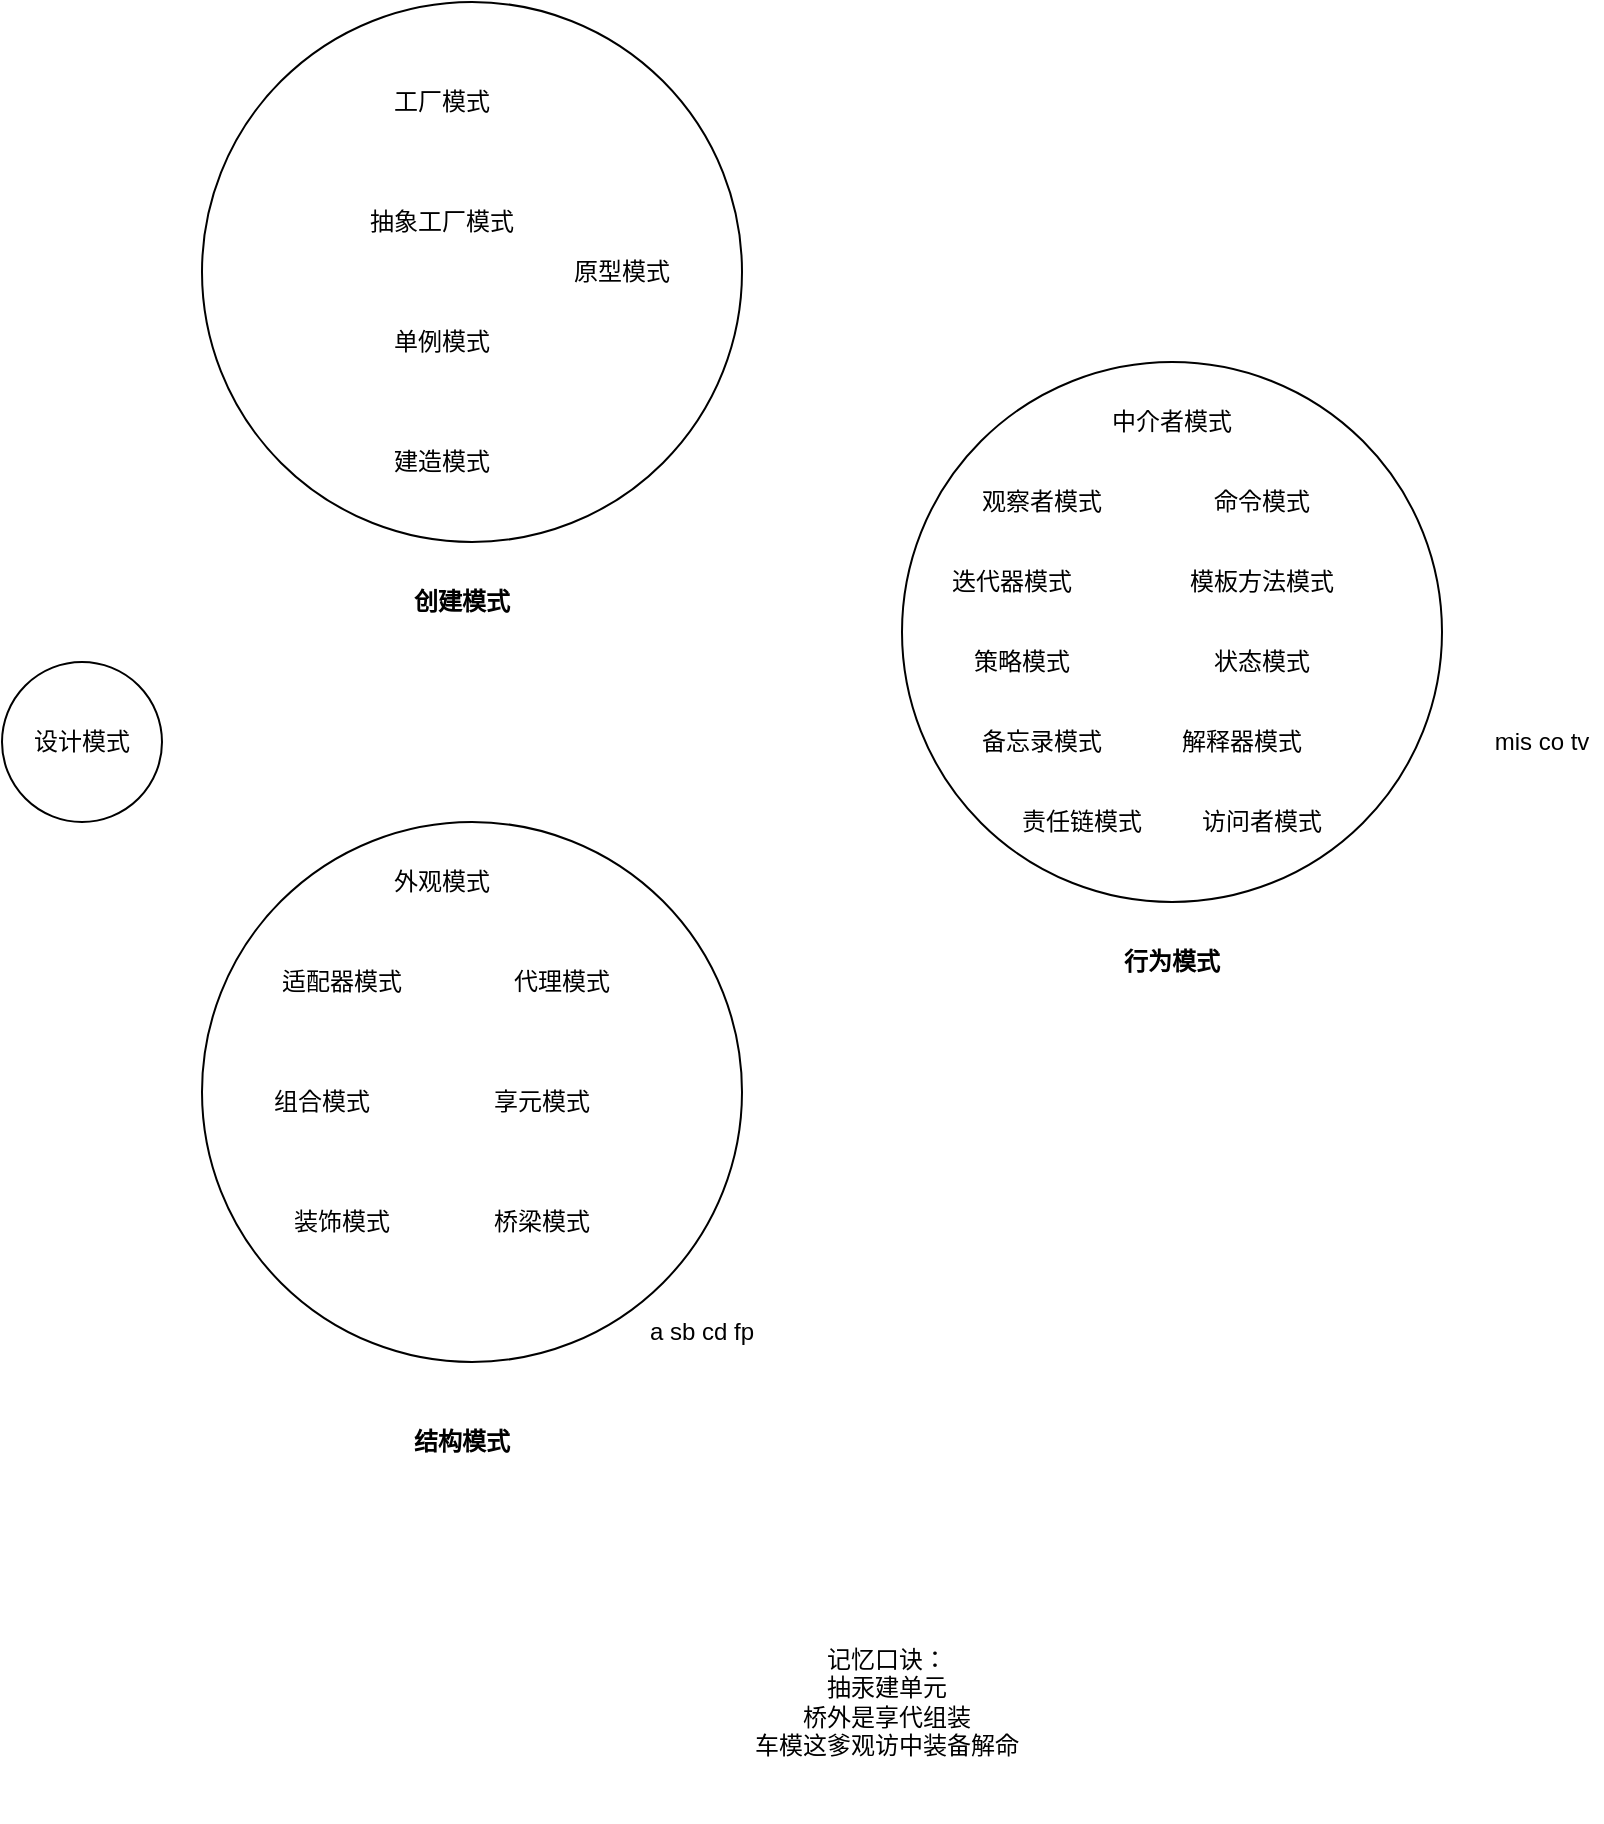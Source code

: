 <mxfile version="22.1.21" type="device">
  <diagram id="RAkj_Gdpd3_wO7ePidi0" name="Page-1">
    <mxGraphModel dx="1114" dy="837" grid="1" gridSize="10" guides="1" tooltips="1" connect="1" arrows="1" fold="1" page="1" pageScale="1" pageWidth="1654" pageHeight="2336" math="0" shadow="0">
      <root>
        <mxCell id="0" />
        <mxCell id="1" parent="0" />
        <mxCell id="ruq4Phm5Znmhf1syDyN8-1" value="设计模式" style="ellipse;whiteSpace=wrap;html=1;aspect=fixed;" parent="1" vertex="1">
          <mxGeometry x="190" y="390" width="80" height="80" as="geometry" />
        </mxCell>
        <mxCell id="ruq4Phm5Znmhf1syDyN8-2" value="" style="ellipse;whiteSpace=wrap;html=1;aspect=fixed;" parent="1" vertex="1">
          <mxGeometry x="290" y="60" width="270" height="270" as="geometry" />
        </mxCell>
        <mxCell id="ruq4Phm5Znmhf1syDyN8-3" value="" style="ellipse;whiteSpace=wrap;html=1;aspect=fixed;" parent="1" vertex="1">
          <mxGeometry x="290" y="470" width="270" height="270" as="geometry" />
        </mxCell>
        <mxCell id="ruq4Phm5Znmhf1syDyN8-4" value="" style="ellipse;whiteSpace=wrap;html=1;aspect=fixed;" parent="1" vertex="1">
          <mxGeometry x="640" y="240" width="270" height="270" as="geometry" />
        </mxCell>
        <mxCell id="ruq4Phm5Znmhf1syDyN8-6" value="工厂模式" style="text;html=1;strokeColor=none;fillColor=none;align=center;verticalAlign=middle;whiteSpace=wrap;rounded=0;" parent="1" vertex="1">
          <mxGeometry x="370" y="100" width="80" height="20" as="geometry" />
        </mxCell>
        <mxCell id="ruq4Phm5Znmhf1syDyN8-7" value="抽象工厂模式" style="text;html=1;strokeColor=none;fillColor=none;align=center;verticalAlign=middle;whiteSpace=wrap;rounded=0;" parent="1" vertex="1">
          <mxGeometry x="370" y="160" width="80" height="20" as="geometry" />
        </mxCell>
        <mxCell id="ruq4Phm5Znmhf1syDyN8-8" value="单例模式" style="text;html=1;strokeColor=none;fillColor=none;align=center;verticalAlign=middle;whiteSpace=wrap;rounded=0;" parent="1" vertex="1">
          <mxGeometry x="370" y="220" width="80" height="20" as="geometry" />
        </mxCell>
        <mxCell id="ruq4Phm5Znmhf1syDyN8-9" value="建造模式" style="text;html=1;strokeColor=none;fillColor=none;align=center;verticalAlign=middle;whiteSpace=wrap;rounded=0;" parent="1" vertex="1">
          <mxGeometry x="370" y="280" width="80" height="20" as="geometry" />
        </mxCell>
        <mxCell id="ruq4Phm5Znmhf1syDyN8-10" value="原型模式" style="text;html=1;strokeColor=none;fillColor=none;align=center;verticalAlign=middle;whiteSpace=wrap;rounded=0;" parent="1" vertex="1">
          <mxGeometry x="460" y="185" width="80" height="20" as="geometry" />
        </mxCell>
        <mxCell id="ruq4Phm5Znmhf1syDyN8-11" value="创建模式" style="text;html=1;strokeColor=none;fillColor=none;align=center;verticalAlign=middle;whiteSpace=wrap;rounded=0;fontStyle=1" parent="1" vertex="1">
          <mxGeometry x="380" y="350" width="80" height="20" as="geometry" />
        </mxCell>
        <mxCell id="ruq4Phm5Znmhf1syDyN8-12" value="结构模式" style="text;html=1;strokeColor=none;fillColor=none;align=center;verticalAlign=middle;whiteSpace=wrap;rounded=0;fontStyle=1" parent="1" vertex="1">
          <mxGeometry x="380" y="770" width="80" height="20" as="geometry" />
        </mxCell>
        <mxCell id="ruq4Phm5Znmhf1syDyN8-13" value="行为模式" style="text;html=1;strokeColor=none;fillColor=none;align=center;verticalAlign=middle;whiteSpace=wrap;rounded=0;fontStyle=1" parent="1" vertex="1">
          <mxGeometry x="735" y="530" width="80" height="20" as="geometry" />
        </mxCell>
        <mxCell id="ruq4Phm5Znmhf1syDyN8-15" value="中介者模式" style="text;html=1;strokeColor=none;fillColor=none;align=center;verticalAlign=middle;whiteSpace=wrap;rounded=0;" parent="1" vertex="1">
          <mxGeometry x="735" y="260" width="80" height="20" as="geometry" />
        </mxCell>
        <mxCell id="ruq4Phm5Znmhf1syDyN8-16" value="外观模式" style="text;html=1;strokeColor=none;fillColor=none;align=center;verticalAlign=middle;whiteSpace=wrap;rounded=0;" parent="1" vertex="1">
          <mxGeometry x="370" y="490" width="80" height="20" as="geometry" />
        </mxCell>
        <mxCell id="ruq4Phm5Znmhf1syDyN8-17" value="适配器模式" style="text;html=1;strokeColor=none;fillColor=none;align=center;verticalAlign=middle;whiteSpace=wrap;rounded=0;" parent="1" vertex="1">
          <mxGeometry x="320" y="540" width="80" height="20" as="geometry" />
        </mxCell>
        <mxCell id="ruq4Phm5Znmhf1syDyN8-18" value="代理模式" style="text;html=1;strokeColor=none;fillColor=none;align=center;verticalAlign=middle;whiteSpace=wrap;rounded=0;" parent="1" vertex="1">
          <mxGeometry x="430" y="540" width="80" height="20" as="geometry" />
        </mxCell>
        <mxCell id="ruq4Phm5Znmhf1syDyN8-20" value="组合模式" style="text;html=1;strokeColor=none;fillColor=none;align=center;verticalAlign=middle;whiteSpace=wrap;rounded=0;" parent="1" vertex="1">
          <mxGeometry x="310" y="600" width="80" height="20" as="geometry" />
        </mxCell>
        <mxCell id="ruq4Phm5Znmhf1syDyN8-21" value="享元模式" style="text;html=1;strokeColor=none;fillColor=none;align=center;verticalAlign=middle;whiteSpace=wrap;rounded=0;" parent="1" vertex="1">
          <mxGeometry x="420" y="600" width="80" height="20" as="geometry" />
        </mxCell>
        <mxCell id="ruq4Phm5Znmhf1syDyN8-22" value="装饰模式" style="text;html=1;strokeColor=none;fillColor=none;align=center;verticalAlign=middle;whiteSpace=wrap;rounded=0;" parent="1" vertex="1">
          <mxGeometry x="320" y="660" width="80" height="20" as="geometry" />
        </mxCell>
        <mxCell id="ruq4Phm5Znmhf1syDyN8-23" value="桥梁模式" style="text;html=1;strokeColor=none;fillColor=none;align=center;verticalAlign=middle;whiteSpace=wrap;rounded=0;" parent="1" vertex="1">
          <mxGeometry x="420" y="660" width="80" height="20" as="geometry" />
        </mxCell>
        <mxCell id="ruq4Phm5Znmhf1syDyN8-24" value="观察者模式" style="text;html=1;strokeColor=none;fillColor=none;align=center;verticalAlign=middle;whiteSpace=wrap;rounded=0;" parent="1" vertex="1">
          <mxGeometry x="670" y="300" width="80" height="20" as="geometry" />
        </mxCell>
        <mxCell id="ruq4Phm5Znmhf1syDyN8-25" value="命令模式" style="text;html=1;strokeColor=none;fillColor=none;align=center;verticalAlign=middle;whiteSpace=wrap;rounded=0;" parent="1" vertex="1">
          <mxGeometry x="780" y="300" width="80" height="20" as="geometry" />
        </mxCell>
        <mxCell id="ruq4Phm5Znmhf1syDyN8-26" value="迭代器模式" style="text;html=1;strokeColor=none;fillColor=none;align=center;verticalAlign=middle;whiteSpace=wrap;rounded=0;" parent="1" vertex="1">
          <mxGeometry x="655" y="340" width="80" height="20" as="geometry" />
        </mxCell>
        <mxCell id="ruq4Phm5Znmhf1syDyN8-27" value="模板方法模式" style="text;html=1;strokeColor=none;fillColor=none;align=center;verticalAlign=middle;whiteSpace=wrap;rounded=0;" parent="1" vertex="1">
          <mxGeometry x="780" y="340" width="80" height="20" as="geometry" />
        </mxCell>
        <mxCell id="ruq4Phm5Znmhf1syDyN8-28" value="策略模式" style="text;html=1;strokeColor=none;fillColor=none;align=center;verticalAlign=middle;whiteSpace=wrap;rounded=0;" parent="1" vertex="1">
          <mxGeometry x="660" y="380" width="80" height="20" as="geometry" />
        </mxCell>
        <mxCell id="ruq4Phm5Znmhf1syDyN8-29" value="状态模式" style="text;html=1;strokeColor=none;fillColor=none;align=center;verticalAlign=middle;whiteSpace=wrap;rounded=0;" parent="1" vertex="1">
          <mxGeometry x="780" y="380" width="80" height="20" as="geometry" />
        </mxCell>
        <mxCell id="ruq4Phm5Znmhf1syDyN8-30" value="备忘录模式" style="text;html=1;strokeColor=none;fillColor=none;align=center;verticalAlign=middle;whiteSpace=wrap;rounded=0;" parent="1" vertex="1">
          <mxGeometry x="670" y="420" width="80" height="20" as="geometry" />
        </mxCell>
        <mxCell id="ruq4Phm5Znmhf1syDyN8-31" value="解释器模式" style="text;html=1;strokeColor=none;fillColor=none;align=center;verticalAlign=middle;whiteSpace=wrap;rounded=0;" parent="1" vertex="1">
          <mxGeometry x="770" y="420" width="80" height="20" as="geometry" />
        </mxCell>
        <mxCell id="ruq4Phm5Znmhf1syDyN8-32" value="责任链模式" style="text;html=1;strokeColor=none;fillColor=none;align=center;verticalAlign=middle;whiteSpace=wrap;rounded=0;" parent="1" vertex="1">
          <mxGeometry x="690" y="460" width="80" height="20" as="geometry" />
        </mxCell>
        <mxCell id="ruq4Phm5Znmhf1syDyN8-33" value="访问者模式" style="text;html=1;strokeColor=none;fillColor=none;align=center;verticalAlign=middle;whiteSpace=wrap;rounded=0;" parent="1" vertex="1">
          <mxGeometry x="780" y="460" width="80" height="20" as="geometry" />
        </mxCell>
        <mxCell id="ruq4Phm5Znmhf1syDyN8-34" value="记忆口诀：&lt;br&gt;抽汞建单元&lt;br&gt;桥外是享代组装&lt;br&gt;车模这爹观访中装备解命" style="text;html=1;strokeColor=none;fillColor=none;align=center;verticalAlign=middle;whiteSpace=wrap;rounded=0;" parent="1" vertex="1">
          <mxGeometry x="405" y="850" width="455" height="120" as="geometry" />
        </mxCell>
        <mxCell id="m4uvxcwEyRzMP0YH9MtL-1" value="a sb cd fp" style="text;html=1;strokeColor=none;fillColor=none;align=center;verticalAlign=middle;whiteSpace=wrap;rounded=0;" vertex="1" parent="1">
          <mxGeometry x="510" y="710" width="60" height="30" as="geometry" />
        </mxCell>
        <mxCell id="m4uvxcwEyRzMP0YH9MtL-2" value="mis co tv" style="text;html=1;strokeColor=none;fillColor=none;align=center;verticalAlign=middle;whiteSpace=wrap;rounded=0;" vertex="1" parent="1">
          <mxGeometry x="930" y="415" width="60" height="30" as="geometry" />
        </mxCell>
      </root>
    </mxGraphModel>
  </diagram>
</mxfile>
